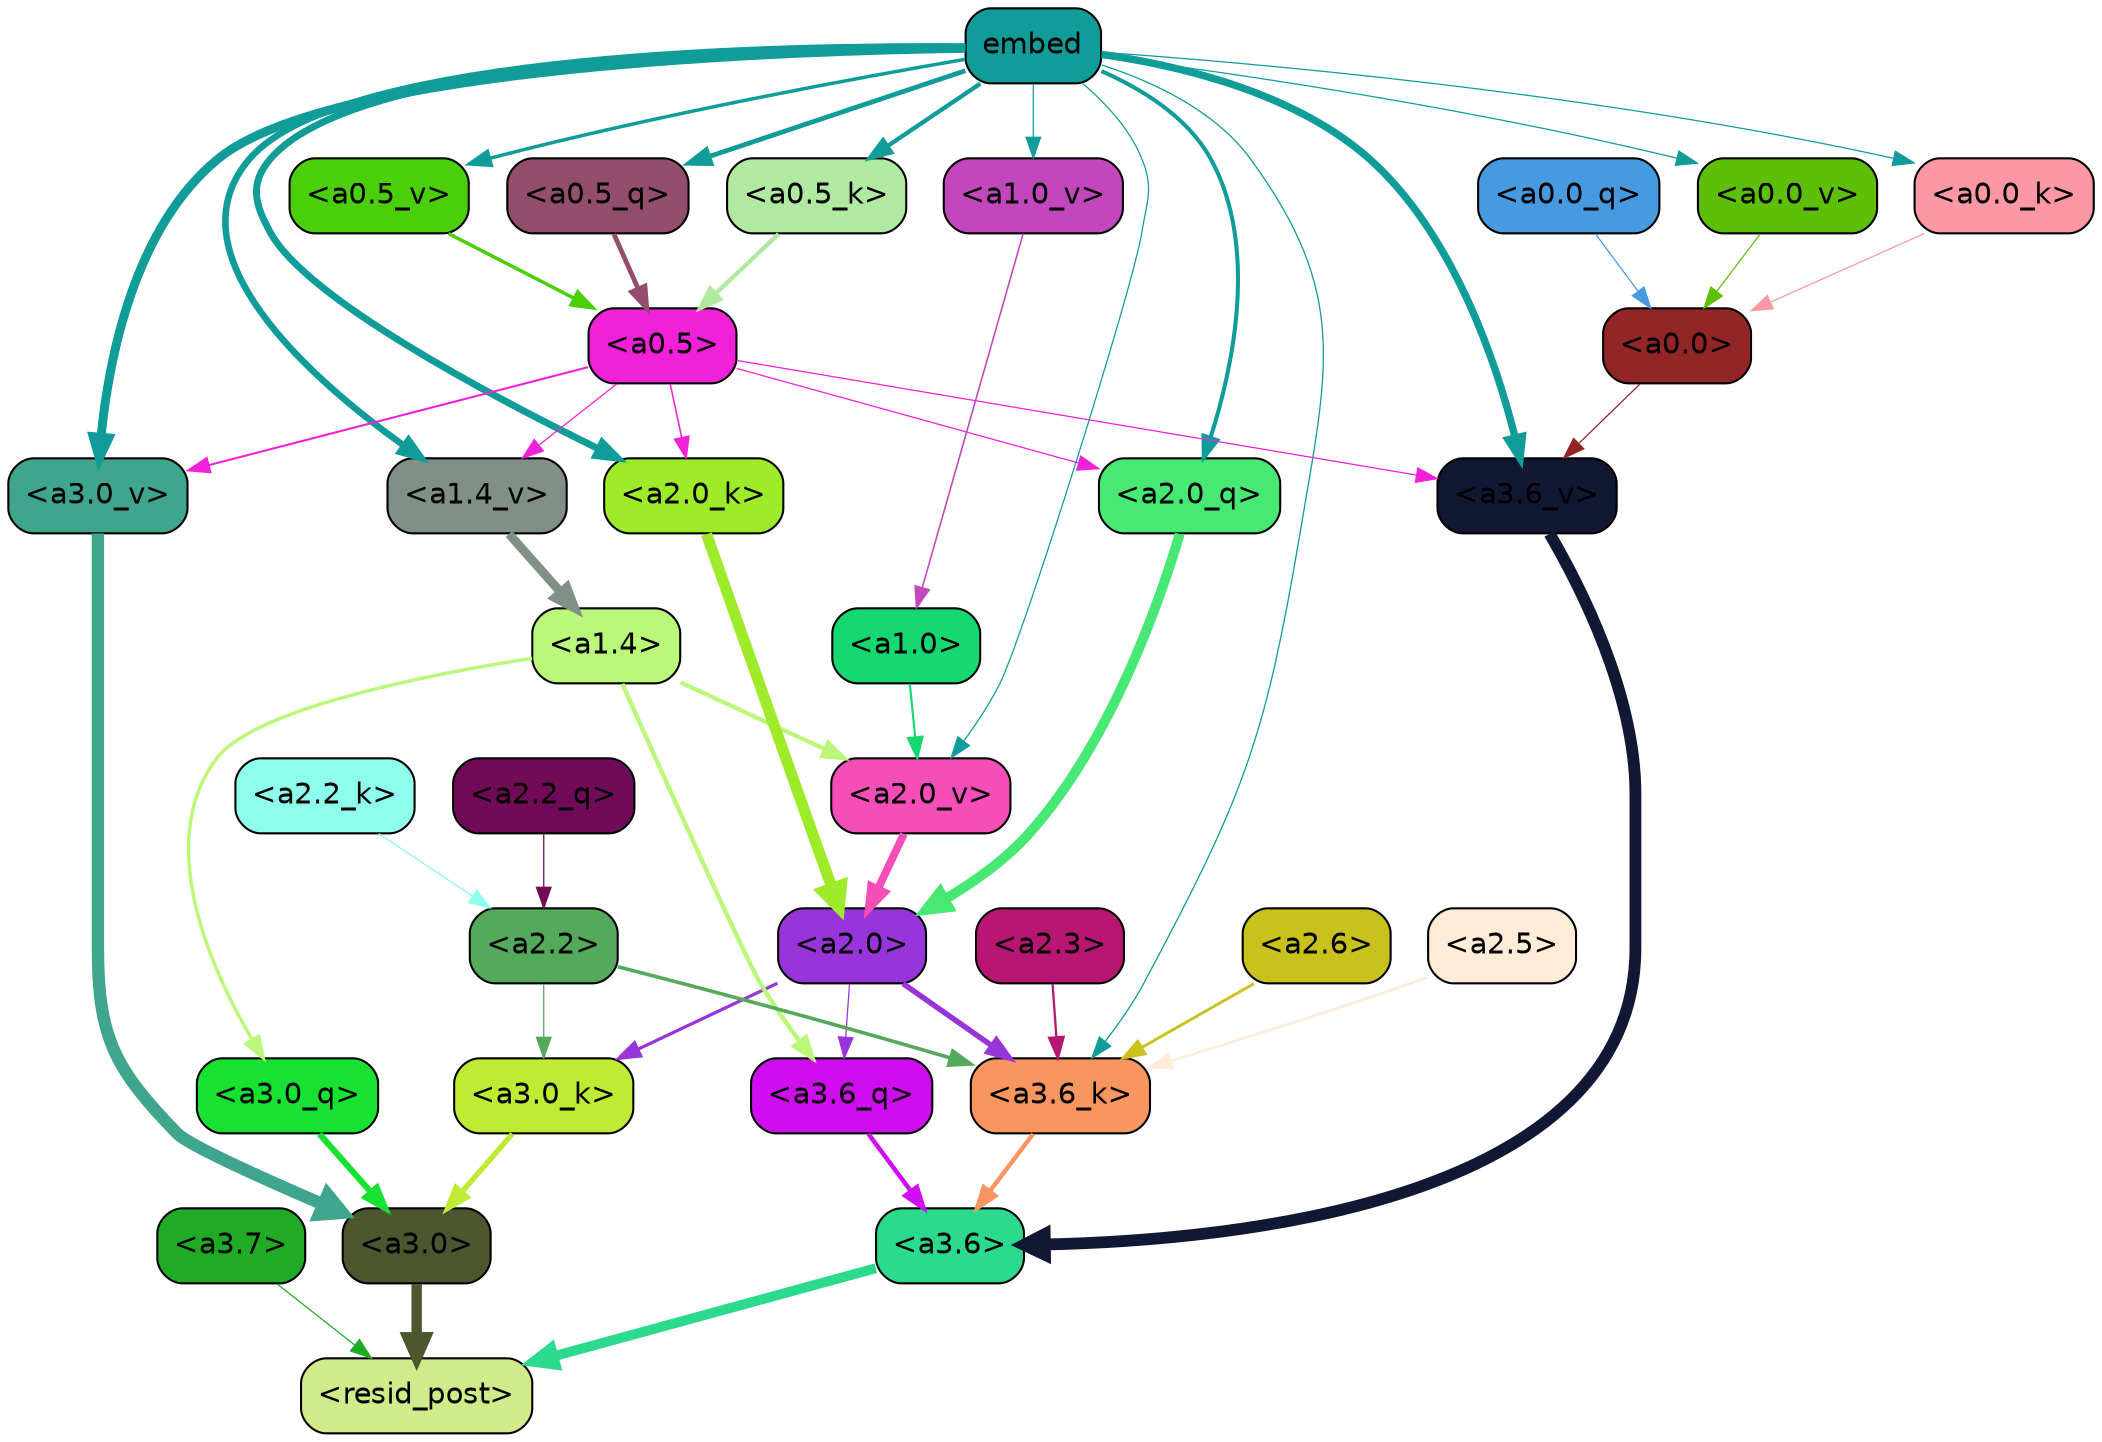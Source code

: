 strict digraph "" {
	graph [bgcolor=transparent,
		layout=dot,
		overlap=false,
		splines=true
	];
	"<a3.7>"	[color=black,
		fillcolor="#20ab25",
		fontname=Helvetica,
		shape=box,
		style="filled, rounded"];
	"<resid_post>"	[color=black,
		fillcolor="#d1eb8b",
		fontname=Helvetica,
		shape=box,
		style="filled, rounded"];
	"<a3.7>" -> "<resid_post>"	[color="#20ab25",
		penwidth=0.6];
	"<a3.6>"	[color=black,
		fillcolor="#2bda8d",
		fontname=Helvetica,
		shape=box,
		style="filled, rounded"];
	"<a3.6>" -> "<resid_post>"	[color="#2bda8d",
		penwidth=4.748674273490906];
	"<a3.0>"	[color=black,
		fillcolor="#4c562f",
		fontname=Helvetica,
		shape=box,
		style="filled, rounded"];
	"<a3.0>" -> "<resid_post>"	[color="#4c562f",
		penwidth=5.004031300544739];
	"<a3.6_q>"	[color=black,
		fillcolor="#cf0ef0",
		fontname=Helvetica,
		shape=box,
		style="filled, rounded"];
	"<a3.6_q>" -> "<a3.6>"	[color="#cf0ef0",
		penwidth=2.1656854450702667];
	"<a3.0_q>"	[color=black,
		fillcolor="#18e231",
		fontname=Helvetica,
		shape=box,
		style="filled, rounded"];
	"<a3.0_q>" -> "<a3.0>"	[color="#18e231",
		penwidth=2.95696559548378];
	"<a3.6_k>"	[color=black,
		fillcolor="#f9955f",
		fontname=Helvetica,
		shape=box,
		style="filled, rounded"];
	"<a3.6_k>" -> "<a3.6>"	[color="#f9955f",
		penwidth=2.086437076330185];
	"<a3.0_k>"	[color=black,
		fillcolor="#beeb34",
		fontname=Helvetica,
		shape=box,
		style="filled, rounded"];
	"<a3.0_k>" -> "<a3.0>"	[color="#beeb34",
		penwidth=2.5988530814647675];
	"<a3.6_v>"	[color=black,
		fillcolor="#121734",
		fontname=Helvetica,
		shape=box,
		style="filled, rounded"];
	"<a3.6_v>" -> "<a3.6>"	[color="#121734",
		penwidth=5.669987380504608];
	"<a3.0_v>"	[color=black,
		fillcolor="#3fa68d",
		fontname=Helvetica,
		shape=box,
		style="filled, rounded"];
	"<a3.0_v>" -> "<a3.0>"	[color="#3fa68d",
		penwidth=5.9515902400016785];
	"<a2.0>"	[color=black,
		fillcolor="#9734da",
		fontname=Helvetica,
		shape=box,
		style="filled, rounded"];
	"<a2.0>" -> "<a3.6_q>"	[color="#9734da",
		penwidth=0.6];
	"<a2.0>" -> "<a3.6_k>"	[color="#9734da",
		penwidth=2.6423546075820923];
	"<a2.0>" -> "<a3.0_k>"	[color="#9734da",
		penwidth=1.5482127666473389];
	"<a1.4>"	[color=black,
		fillcolor="#bbf879",
		fontname=Helvetica,
		shape=box,
		style="filled, rounded"];
	"<a1.4>" -> "<a3.6_q>"	[color="#bbf879",
		penwidth=2.1035547256469727];
	"<a1.4>" -> "<a3.0_q>"	[color="#bbf879",
		penwidth=1.6541699171066284];
	"<a2.0_v>"	[color=black,
		fillcolor="#f54eb8",
		fontname=Helvetica,
		shape=box,
		style="filled, rounded"];
	"<a1.4>" -> "<a2.0_v>"	[color="#bbf879",
		penwidth=2.048949420452118];
	"<a2.6>"	[color=black,
		fillcolor="#c9c21c",
		fontname=Helvetica,
		shape=box,
		style="filled, rounded"];
	"<a2.6>" -> "<a3.6_k>"	[color="#c9c21c",
		penwidth=1.3718644380569458];
	"<a2.5>"	[color=black,
		fillcolor="#feebd8",
		fontname=Helvetica,
		shape=box,
		style="filled, rounded"];
	"<a2.5>" -> "<a3.6_k>"	[color="#feebd8",
		penwidth=1.231603980064392];
	"<a2.3>"	[color=black,
		fillcolor="#b71672",
		fontname=Helvetica,
		shape=box,
		style="filled, rounded"];
	"<a2.3>" -> "<a3.6_k>"	[color="#b71672",
		penwidth=1.1117559671401978];
	"<a2.2>"	[color=black,
		fillcolor="#54a95b",
		fontname=Helvetica,
		shape=box,
		style="filled, rounded"];
	"<a2.2>" -> "<a3.6_k>"	[color="#54a95b",
		penwidth=1.7315057516098022];
	"<a2.2>" -> "<a3.0_k>"	[color="#54a95b",
		penwidth=0.6];
	embed	[color=black,
		fillcolor="#109c98",
		fontname=Helvetica,
		shape=box,
		style="filled, rounded"];
	embed -> "<a3.6_k>"	[color="#109c98",
		penwidth=0.6229734420776367];
	embed -> "<a3.6_v>"	[color="#109c98",
		penwidth=3.56406831741333];
	embed -> "<a3.0_v>"	[color="#109c98",
		penwidth=4.293717980384827];
	"<a2.0_q>"	[color=black,
		fillcolor="#47e874",
		fontname=Helvetica,
		shape=box,
		style="filled, rounded"];
	embed -> "<a2.0_q>"	[color="#109c98",
		penwidth=1.9479764699935913];
	"<a2.0_k>"	[color=black,
		fillcolor="#9deb29",
		fontname=Helvetica,
		shape=box,
		style="filled, rounded"];
	embed -> "<a2.0_k>"	[color="#109c98",
		penwidth=3.348647713661194];
	embed -> "<a2.0_v>"	[color="#109c98",
		penwidth=0.6];
	"<a1.4_v>"	[color=black,
		fillcolor="#819087",
		fontname=Helvetica,
		shape=box,
		style="filled, rounded"];
	embed -> "<a1.4_v>"	[color="#109c98",
		penwidth=3.1658360958099365];
	"<a1.0_v>"	[color=black,
		fillcolor="#c347bc",
		fontname=Helvetica,
		shape=box,
		style="filled, rounded"];
	embed -> "<a1.0_v>"	[color="#109c98",
		penwidth=0.6];
	"<a0.5_q>"	[color=black,
		fillcolor="#934e6e",
		fontname=Helvetica,
		shape=box,
		style="filled, rounded"];
	embed -> "<a0.5_q>"	[color="#109c98",
		penwidth=2.3033435344696045];
	"<a0.5_k>"	[color=black,
		fillcolor="#b0eaa0",
		fontname=Helvetica,
		shape=box,
		style="filled, rounded"];
	embed -> "<a0.5_k>"	[color="#109c98",
		penwidth=2.0782761573791504];
	"<a0.0_k>"	[color=black,
		fillcolor="#fc98a3",
		fontname=Helvetica,
		shape=box,
		style="filled, rounded"];
	embed -> "<a0.0_k>"	[color="#109c98",
		penwidth=0.6];
	"<a0.5_v>"	[color=black,
		fillcolor="#4bcf0a",
		fontname=Helvetica,
		shape=box,
		style="filled, rounded"];
	embed -> "<a0.5_v>"	[color="#109c98",
		penwidth=1.6795666217803955];
	"<a0.0_v>"	[color=black,
		fillcolor="#5ebf08",
		fontname=Helvetica,
		shape=box,
		style="filled, rounded"];
	embed -> "<a0.0_v>"	[color="#109c98",
		penwidth=0.6];
	"<a0.5>"	[color=black,
		fillcolor="#f120d9",
		fontname=Helvetica,
		shape=box,
		style="filled, rounded"];
	"<a0.5>" -> "<a3.6_v>"	[color="#f120d9",
		penwidth=0.6];
	"<a0.5>" -> "<a3.0_v>"	[color="#f120d9",
		penwidth=0.9916514158248901];
	"<a0.5>" -> "<a2.0_q>"	[color="#f120d9",
		penwidth=0.6];
	"<a0.5>" -> "<a2.0_k>"	[color="#f120d9",
		penwidth=0.7479127645492554];
	"<a0.5>" -> "<a1.4_v>"	[color="#f120d9",
		penwidth=0.6];
	"<a0.0>"	[color=black,
		fillcolor="#932526",
		fontname=Helvetica,
		shape=box,
		style="filled, rounded"];
	"<a0.0>" -> "<a3.6_v>"	[color="#932526",
		penwidth=0.6];
	"<a2.2_q>"	[color=black,
		fillcolor="#720b57",
		fontname=Helvetica,
		shape=box,
		style="filled, rounded"];
	"<a2.2_q>" -> "<a2.2>"	[color="#720b57",
		penwidth=0.6068362593650818];
	"<a2.0_q>" -> "<a2.0>"	[color="#47e874",
		penwidth=4.801594913005829];
	"<a2.2_k>"	[color=black,
		fillcolor="#8efeec",
		fontname=Helvetica,
		shape=box,
		style="filled, rounded"];
	"<a2.2_k>" -> "<a2.2>"	[color="#8efeec",
		penwidth=0.6648573875427246];
	"<a2.0_k>" -> "<a2.0>"	[color="#9deb29",
		penwidth=5.364346981048584];
	"<a2.0_v>" -> "<a2.0>"	[color="#f54eb8",
		penwidth=3.76983106136322];
	"<a1.0>"	[color=black,
		fillcolor="#15d870",
		fontname=Helvetica,
		shape=box,
		style="filled, rounded"];
	"<a1.0>" -> "<a2.0_v>"	[color="#15d870",
		penwidth=1.0333166718482971];
	"<a1.4_v>" -> "<a1.4>"	[color="#819087",
		penwidth=4.295930981636047];
	"<a1.0_v>" -> "<a1.0>"	[color="#c347bc",
		penwidth=0.7506231069564819];
	"<a0.5_q>" -> "<a0.5>"	[color="#934e6e",
		penwidth=2.30334210395813];
	"<a0.0_q>"	[color=black,
		fillcolor="#489ae0",
		fontname=Helvetica,
		shape=box,
		style="filled, rounded"];
	"<a0.0_q>" -> "<a0.0>"	[color="#489ae0",
		penwidth=0.6];
	"<a0.5_k>" -> "<a0.5>"	[color="#b0eaa0",
		penwidth=2.078277349472046];
	"<a0.0_k>" -> "<a0.0>"	[color="#fc98a3",
		penwidth=0.6];
	"<a0.5_v>" -> "<a0.5>"	[color="#4bcf0a",
		penwidth=1.6795680522918701];
	"<a0.0_v>" -> "<a0.0>"	[color="#5ebf08",
		penwidth=0.6];
}
